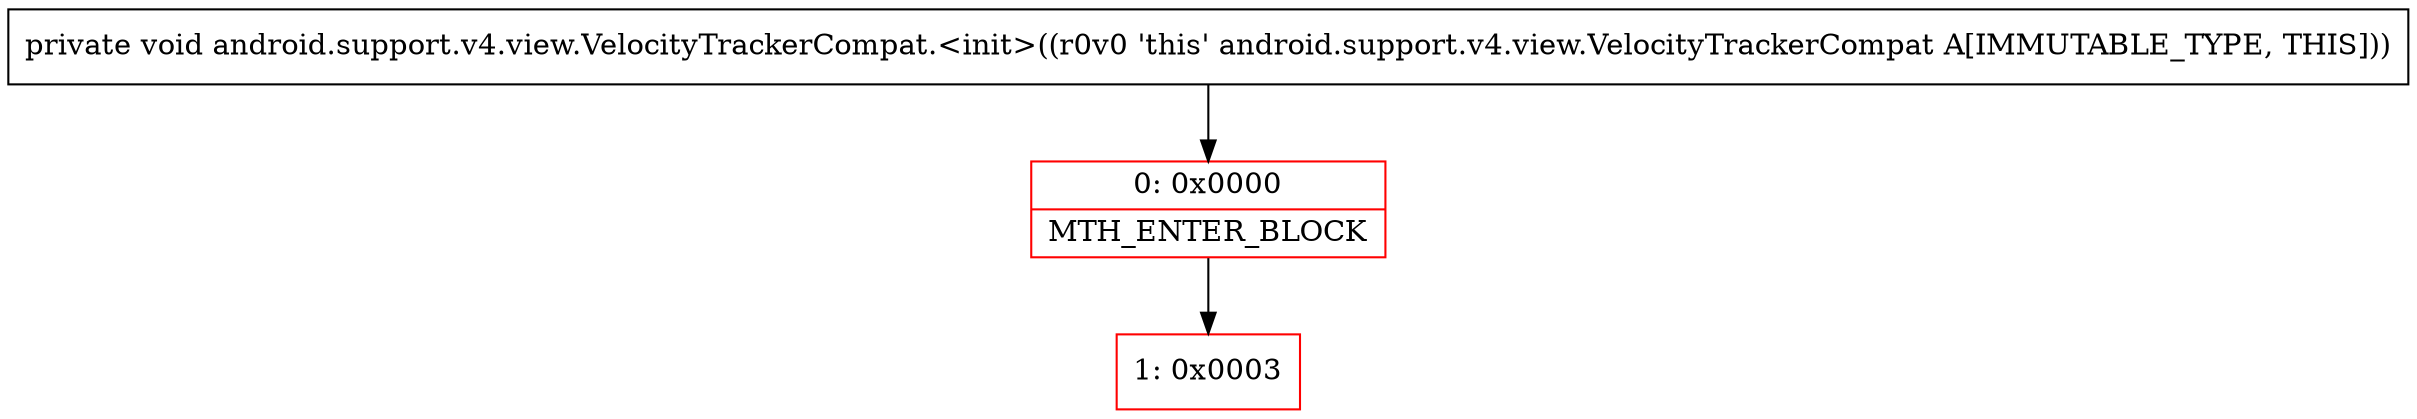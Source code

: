 digraph "CFG forandroid.support.v4.view.VelocityTrackerCompat.\<init\>()V" {
subgraph cluster_Region_78536733 {
label = "R(0)";
node [shape=record,color=blue];
}
Node_0 [shape=record,color=red,label="{0\:\ 0x0000|MTH_ENTER_BLOCK\l}"];
Node_1 [shape=record,color=red,label="{1\:\ 0x0003}"];
MethodNode[shape=record,label="{private void android.support.v4.view.VelocityTrackerCompat.\<init\>((r0v0 'this' android.support.v4.view.VelocityTrackerCompat A[IMMUTABLE_TYPE, THIS])) }"];
MethodNode -> Node_0;
Node_0 -> Node_1;
}

